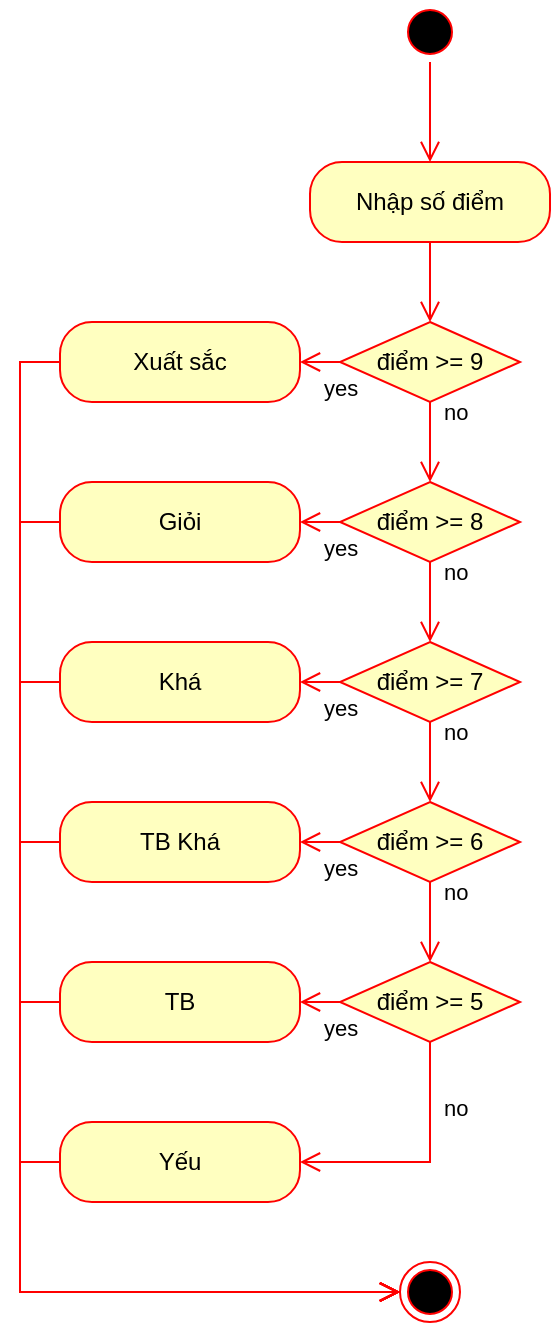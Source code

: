 <mxfile version="16.6.4" type="github">
  <diagram id="IgUI_PV4kIxsX4n4taW3" name="Page-1">
    <mxGraphModel dx="1274" dy="653" grid="1" gridSize="10" guides="1" tooltips="1" connect="1" arrows="1" fold="1" page="1" pageScale="1" pageWidth="690" pageHeight="980" math="0" shadow="0">
      <root>
        <mxCell id="0" />
        <mxCell id="1" parent="0" />
        <mxCell id="qelzJ_aSZJooUl5knPXU-1" value="" style="ellipse;html=1;shape=startState;fillColor=#000000;strokeColor=#ff0000;" vertex="1" parent="1">
          <mxGeometry x="330" y="40" width="30" height="30" as="geometry" />
        </mxCell>
        <mxCell id="qelzJ_aSZJooUl5knPXU-2" value="" style="edgeStyle=orthogonalEdgeStyle;html=1;verticalAlign=bottom;endArrow=open;endSize=8;strokeColor=#ff0000;rounded=0;entryX=0.5;entryY=0;entryDx=0;entryDy=0;" edge="1" source="qelzJ_aSZJooUl5knPXU-1" parent="1" target="qelzJ_aSZJooUl5knPXU-3">
          <mxGeometry relative="1" as="geometry">
            <mxPoint x="345" y="130" as="targetPoint" />
          </mxGeometry>
        </mxCell>
        <mxCell id="qelzJ_aSZJooUl5knPXU-3" value="Nhập số điểm" style="rounded=1;whiteSpace=wrap;html=1;arcSize=40;fontColor=#000000;fillColor=#ffffc0;strokeColor=#ff0000;" vertex="1" parent="1">
          <mxGeometry x="285" y="120" width="120" height="40" as="geometry" />
        </mxCell>
        <mxCell id="qelzJ_aSZJooUl5knPXU-4" value="" style="edgeStyle=orthogonalEdgeStyle;html=1;verticalAlign=bottom;endArrow=open;endSize=8;strokeColor=#ff0000;rounded=0;entryX=0.5;entryY=0;entryDx=0;entryDy=0;" edge="1" source="qelzJ_aSZJooUl5knPXU-3" parent="1" target="qelzJ_aSZJooUl5knPXU-8">
          <mxGeometry relative="1" as="geometry">
            <mxPoint x="345" y="230" as="targetPoint" />
          </mxGeometry>
        </mxCell>
        <mxCell id="qelzJ_aSZJooUl5knPXU-8" value="điểm &amp;gt;= 9" style="rhombus;whiteSpace=wrap;html=1;fillColor=#ffffc0;strokeColor=#ff0000;" vertex="1" parent="1">
          <mxGeometry x="300" y="200" width="90" height="40" as="geometry" />
        </mxCell>
        <mxCell id="qelzJ_aSZJooUl5knPXU-9" value="no" style="edgeStyle=orthogonalEdgeStyle;html=1;align=left;verticalAlign=bottom;endArrow=open;endSize=8;strokeColor=#ff0000;rounded=0;exitX=0.5;exitY=1;exitDx=0;exitDy=0;entryX=0.5;entryY=0;entryDx=0;entryDy=0;" edge="1" source="qelzJ_aSZJooUl5knPXU-8" parent="1" target="qelzJ_aSZJooUl5knPXU-14">
          <mxGeometry x="-0.333" y="5" relative="1" as="geometry">
            <mxPoint x="345" y="280" as="targetPoint" />
            <mxPoint as="offset" />
          </mxGeometry>
        </mxCell>
        <mxCell id="qelzJ_aSZJooUl5knPXU-10" value="yes" style="edgeStyle=orthogonalEdgeStyle;html=1;align=left;verticalAlign=top;endArrow=open;endSize=8;strokeColor=#ff0000;rounded=0;exitX=0;exitY=0.5;exitDx=0;exitDy=0;entryX=1;entryY=0.5;entryDx=0;entryDy=0;" edge="1" source="qelzJ_aSZJooUl5knPXU-8" parent="1" target="qelzJ_aSZJooUl5knPXU-11">
          <mxGeometry relative="1" as="geometry">
            <mxPoint x="280" y="210" as="targetPoint" />
            <Array as="points" />
            <mxPoint as="offset" />
          </mxGeometry>
        </mxCell>
        <mxCell id="qelzJ_aSZJooUl5knPXU-11" value="Xuất sắc" style="rounded=1;whiteSpace=wrap;html=1;arcSize=40;fontColor=#000000;fillColor=#ffffc0;strokeColor=#ff0000;" vertex="1" parent="1">
          <mxGeometry x="160" y="200" width="120" height="40" as="geometry" />
        </mxCell>
        <mxCell id="qelzJ_aSZJooUl5knPXU-12" value="" style="edgeStyle=orthogonalEdgeStyle;html=1;verticalAlign=bottom;endArrow=open;endSize=8;strokeColor=#ff0000;rounded=0;entryX=0;entryY=0.5;entryDx=0;entryDy=0;" edge="1" source="qelzJ_aSZJooUl5knPXU-11" parent="1" target="qelzJ_aSZJooUl5knPXU-39">
          <mxGeometry relative="1" as="geometry">
            <mxPoint x="220" y="280" as="targetPoint" />
            <Array as="points">
              <mxPoint x="140" y="220" />
              <mxPoint x="140" y="685" />
            </Array>
          </mxGeometry>
        </mxCell>
        <mxCell id="qelzJ_aSZJooUl5knPXU-14" value="điểm &amp;gt;= 8" style="rhombus;whiteSpace=wrap;html=1;fillColor=#ffffc0;strokeColor=#ff0000;" vertex="1" parent="1">
          <mxGeometry x="300" y="280" width="90" height="40" as="geometry" />
        </mxCell>
        <mxCell id="qelzJ_aSZJooUl5knPXU-15" value="no" style="edgeStyle=orthogonalEdgeStyle;html=1;align=left;verticalAlign=bottom;endArrow=open;endSize=8;strokeColor=#ff0000;rounded=0;exitX=0.5;exitY=1;exitDx=0;exitDy=0;entryX=0.5;entryY=0;entryDx=0;entryDy=0;" edge="1" parent="1" source="qelzJ_aSZJooUl5knPXU-14" target="qelzJ_aSZJooUl5knPXU-20">
          <mxGeometry x="-0.333" y="5" relative="1" as="geometry">
            <mxPoint x="345" y="360" as="targetPoint" />
            <mxPoint as="offset" />
          </mxGeometry>
        </mxCell>
        <mxCell id="qelzJ_aSZJooUl5knPXU-16" value="yes" style="edgeStyle=orthogonalEdgeStyle;html=1;align=left;verticalAlign=top;endArrow=open;endSize=8;strokeColor=#ff0000;rounded=0;exitX=0;exitY=0.5;exitDx=0;exitDy=0;entryX=1;entryY=0.5;entryDx=0;entryDy=0;" edge="1" parent="1" source="qelzJ_aSZJooUl5knPXU-14" target="qelzJ_aSZJooUl5knPXU-17">
          <mxGeometry relative="1" as="geometry">
            <mxPoint x="280" y="290" as="targetPoint" />
            <Array as="points" />
            <mxPoint as="offset" />
          </mxGeometry>
        </mxCell>
        <mxCell id="qelzJ_aSZJooUl5knPXU-17" value="Giỏi" style="rounded=1;whiteSpace=wrap;html=1;arcSize=40;fontColor=#000000;fillColor=#ffffc0;strokeColor=#ff0000;" vertex="1" parent="1">
          <mxGeometry x="160" y="280" width="120" height="40" as="geometry" />
        </mxCell>
        <mxCell id="qelzJ_aSZJooUl5knPXU-18" value="" style="edgeStyle=orthogonalEdgeStyle;html=1;verticalAlign=bottom;endArrow=open;endSize=8;strokeColor=#ff0000;rounded=0;entryX=0;entryY=0.5;entryDx=0;entryDy=0;" edge="1" parent="1" source="qelzJ_aSZJooUl5knPXU-17" target="qelzJ_aSZJooUl5knPXU-39">
          <mxGeometry relative="1" as="geometry">
            <mxPoint x="220" y="360" as="targetPoint" />
            <Array as="points">
              <mxPoint x="140" y="300" />
              <mxPoint x="140" y="685" />
            </Array>
          </mxGeometry>
        </mxCell>
        <mxCell id="qelzJ_aSZJooUl5knPXU-20" value="điểm &amp;gt;= 7" style="rhombus;whiteSpace=wrap;html=1;fillColor=#ffffc0;strokeColor=#ff0000;" vertex="1" parent="1">
          <mxGeometry x="300" y="360" width="90" height="40" as="geometry" />
        </mxCell>
        <mxCell id="qelzJ_aSZJooUl5knPXU-21" value="no" style="edgeStyle=orthogonalEdgeStyle;html=1;align=left;verticalAlign=bottom;endArrow=open;endSize=8;strokeColor=#ff0000;rounded=0;exitX=0.5;exitY=1;exitDx=0;exitDy=0;entryX=0.5;entryY=0;entryDx=0;entryDy=0;" edge="1" parent="1" source="qelzJ_aSZJooUl5knPXU-20" target="qelzJ_aSZJooUl5knPXU-25">
          <mxGeometry x="-0.333" y="5" relative="1" as="geometry">
            <mxPoint x="345" y="440" as="targetPoint" />
            <mxPoint as="offset" />
          </mxGeometry>
        </mxCell>
        <mxCell id="qelzJ_aSZJooUl5knPXU-22" value="yes" style="edgeStyle=orthogonalEdgeStyle;html=1;align=left;verticalAlign=top;endArrow=open;endSize=8;strokeColor=#ff0000;rounded=0;exitX=0;exitY=0.5;exitDx=0;exitDy=0;entryX=1;entryY=0.5;entryDx=0;entryDy=0;" edge="1" parent="1" source="qelzJ_aSZJooUl5knPXU-20" target="qelzJ_aSZJooUl5knPXU-23">
          <mxGeometry relative="1" as="geometry">
            <mxPoint x="280" y="370" as="targetPoint" />
            <Array as="points" />
            <mxPoint as="offset" />
          </mxGeometry>
        </mxCell>
        <mxCell id="qelzJ_aSZJooUl5knPXU-23" value="Khá" style="rounded=1;whiteSpace=wrap;html=1;arcSize=40;fontColor=#000000;fillColor=#ffffc0;strokeColor=#ff0000;" vertex="1" parent="1">
          <mxGeometry x="160" y="360" width="120" height="40" as="geometry" />
        </mxCell>
        <mxCell id="qelzJ_aSZJooUl5knPXU-24" value="" style="edgeStyle=orthogonalEdgeStyle;html=1;verticalAlign=bottom;endArrow=open;endSize=8;strokeColor=#ff0000;rounded=0;entryX=0;entryY=0.5;entryDx=0;entryDy=0;" edge="1" parent="1" source="qelzJ_aSZJooUl5knPXU-23" target="qelzJ_aSZJooUl5knPXU-39">
          <mxGeometry relative="1" as="geometry">
            <mxPoint x="220" y="440" as="targetPoint" />
            <Array as="points">
              <mxPoint x="140" y="380" />
              <mxPoint x="140" y="685" />
            </Array>
          </mxGeometry>
        </mxCell>
        <mxCell id="qelzJ_aSZJooUl5knPXU-25" value="điểm &amp;gt;= 6" style="rhombus;whiteSpace=wrap;html=1;fillColor=#ffffc0;strokeColor=#ff0000;" vertex="1" parent="1">
          <mxGeometry x="300" y="440" width="90" height="40" as="geometry" />
        </mxCell>
        <mxCell id="qelzJ_aSZJooUl5knPXU-26" value="no" style="edgeStyle=orthogonalEdgeStyle;html=1;align=left;verticalAlign=bottom;endArrow=open;endSize=8;strokeColor=#ff0000;rounded=0;exitX=0.5;exitY=1;exitDx=0;exitDy=0;entryX=0.5;entryY=0;entryDx=0;entryDy=0;" edge="1" parent="1" source="qelzJ_aSZJooUl5knPXU-25" target="qelzJ_aSZJooUl5knPXU-30">
          <mxGeometry x="-0.333" y="5" relative="1" as="geometry">
            <mxPoint x="345" y="520" as="targetPoint" />
            <mxPoint as="offset" />
          </mxGeometry>
        </mxCell>
        <mxCell id="qelzJ_aSZJooUl5knPXU-27" value="yes" style="edgeStyle=orthogonalEdgeStyle;html=1;align=left;verticalAlign=top;endArrow=open;endSize=8;strokeColor=#ff0000;rounded=0;exitX=0;exitY=0.5;exitDx=0;exitDy=0;entryX=1;entryY=0.5;entryDx=0;entryDy=0;" edge="1" parent="1" source="qelzJ_aSZJooUl5knPXU-25" target="qelzJ_aSZJooUl5knPXU-28">
          <mxGeometry relative="1" as="geometry">
            <mxPoint x="280" y="450" as="targetPoint" />
            <Array as="points" />
            <mxPoint as="offset" />
          </mxGeometry>
        </mxCell>
        <mxCell id="qelzJ_aSZJooUl5knPXU-28" value="TB Khá" style="rounded=1;whiteSpace=wrap;html=1;arcSize=40;fontColor=#000000;fillColor=#ffffc0;strokeColor=#ff0000;" vertex="1" parent="1">
          <mxGeometry x="160" y="440" width="120" height="40" as="geometry" />
        </mxCell>
        <mxCell id="qelzJ_aSZJooUl5knPXU-29" value="" style="edgeStyle=orthogonalEdgeStyle;html=1;verticalAlign=bottom;endArrow=open;endSize=8;strokeColor=#ff0000;rounded=0;entryX=0;entryY=0.5;entryDx=0;entryDy=0;" edge="1" parent="1" source="qelzJ_aSZJooUl5knPXU-28" target="qelzJ_aSZJooUl5knPXU-39">
          <mxGeometry relative="1" as="geometry">
            <mxPoint x="220" y="520" as="targetPoint" />
            <Array as="points">
              <mxPoint x="140" y="460" />
              <mxPoint x="140" y="685" />
            </Array>
          </mxGeometry>
        </mxCell>
        <mxCell id="qelzJ_aSZJooUl5knPXU-30" value="điểm &amp;gt;= 5" style="rhombus;whiteSpace=wrap;html=1;fillColor=#ffffc0;strokeColor=#ff0000;" vertex="1" parent="1">
          <mxGeometry x="300" y="520" width="90" height="40" as="geometry" />
        </mxCell>
        <mxCell id="qelzJ_aSZJooUl5knPXU-31" value="no" style="edgeStyle=orthogonalEdgeStyle;html=1;align=left;verticalAlign=bottom;endArrow=open;endSize=8;strokeColor=#ff0000;rounded=0;exitX=0.5;exitY=1;exitDx=0;exitDy=0;entryX=1;entryY=0.5;entryDx=0;entryDy=0;" edge="1" parent="1" source="qelzJ_aSZJooUl5knPXU-30" target="qelzJ_aSZJooUl5knPXU-35">
          <mxGeometry x="-0.333" y="5" relative="1" as="geometry">
            <mxPoint x="280" y="620" as="targetPoint" />
            <mxPoint as="offset" />
            <Array as="points">
              <mxPoint x="345" y="620" />
            </Array>
          </mxGeometry>
        </mxCell>
        <mxCell id="qelzJ_aSZJooUl5knPXU-32" value="yes" style="edgeStyle=orthogonalEdgeStyle;html=1;align=left;verticalAlign=top;endArrow=open;endSize=8;strokeColor=#ff0000;rounded=0;exitX=0;exitY=0.5;exitDx=0;exitDy=0;entryX=1;entryY=0.5;entryDx=0;entryDy=0;" edge="1" parent="1" source="qelzJ_aSZJooUl5knPXU-30" target="qelzJ_aSZJooUl5knPXU-33">
          <mxGeometry relative="1" as="geometry">
            <mxPoint x="280" y="530" as="targetPoint" />
            <Array as="points" />
            <mxPoint as="offset" />
          </mxGeometry>
        </mxCell>
        <mxCell id="qelzJ_aSZJooUl5knPXU-33" value="TB" style="rounded=1;whiteSpace=wrap;html=1;arcSize=40;fontColor=#000000;fillColor=#ffffc0;strokeColor=#ff0000;" vertex="1" parent="1">
          <mxGeometry x="160" y="520" width="120" height="40" as="geometry" />
        </mxCell>
        <mxCell id="qelzJ_aSZJooUl5knPXU-34" value="" style="edgeStyle=orthogonalEdgeStyle;html=1;verticalAlign=bottom;endArrow=open;endSize=8;strokeColor=#ff0000;rounded=0;exitX=0;exitY=0.5;exitDx=0;exitDy=0;entryX=0;entryY=0.5;entryDx=0;entryDy=0;" edge="1" parent="1" source="qelzJ_aSZJooUl5knPXU-33" target="qelzJ_aSZJooUl5knPXU-39">
          <mxGeometry relative="1" as="geometry">
            <mxPoint x="220" y="600" as="targetPoint" />
            <Array as="points">
              <mxPoint x="140" y="540" />
              <mxPoint x="140" y="685" />
            </Array>
          </mxGeometry>
        </mxCell>
        <mxCell id="qelzJ_aSZJooUl5knPXU-35" value="Yếu" style="rounded=1;whiteSpace=wrap;html=1;arcSize=40;fontColor=#000000;fillColor=#ffffc0;strokeColor=#ff0000;" vertex="1" parent="1">
          <mxGeometry x="160" y="600" width="120" height="40" as="geometry" />
        </mxCell>
        <mxCell id="qelzJ_aSZJooUl5knPXU-36" value="" style="edgeStyle=orthogonalEdgeStyle;html=1;verticalAlign=bottom;endArrow=open;endSize=8;strokeColor=#ff0000;rounded=0;entryX=0;entryY=0.5;entryDx=0;entryDy=0;" edge="1" source="qelzJ_aSZJooUl5knPXU-35" parent="1" target="qelzJ_aSZJooUl5knPXU-39">
          <mxGeometry relative="1" as="geometry">
            <mxPoint x="220" y="700" as="targetPoint" />
            <Array as="points">
              <mxPoint x="140" y="620" />
              <mxPoint x="140" y="685" />
            </Array>
          </mxGeometry>
        </mxCell>
        <mxCell id="qelzJ_aSZJooUl5knPXU-39" value="" style="ellipse;html=1;shape=endState;fillColor=#000000;strokeColor=#ff0000;" vertex="1" parent="1">
          <mxGeometry x="330" y="670" width="30" height="30" as="geometry" />
        </mxCell>
      </root>
    </mxGraphModel>
  </diagram>
</mxfile>

